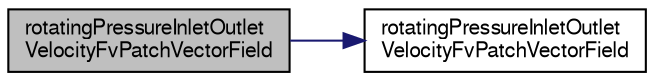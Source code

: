 digraph "rotatingPressureInletOutletVelocityFvPatchVectorField"
{
  bgcolor="transparent";
  edge [fontname="FreeSans",fontsize="10",labelfontname="FreeSans",labelfontsize="10"];
  node [fontname="FreeSans",fontsize="10",shape=record];
  rankdir="LR";
  Node7 [label="rotatingPressureInletOutlet\lVelocityFvPatchVectorField",height=0.2,width=0.4,color="black", fillcolor="grey75", style="filled", fontcolor="black"];
  Node7 -> Node8 [color="midnightblue",fontsize="10",style="solid",fontname="FreeSans"];
  Node8 [label="rotatingPressureInletOutlet\lVelocityFvPatchVectorField",height=0.2,width=0.4,color="black",URL="$a22246.html#ac04b4869c1176d81f001c1bc77c31015",tooltip="Construct from patch and internal field. "];
}
